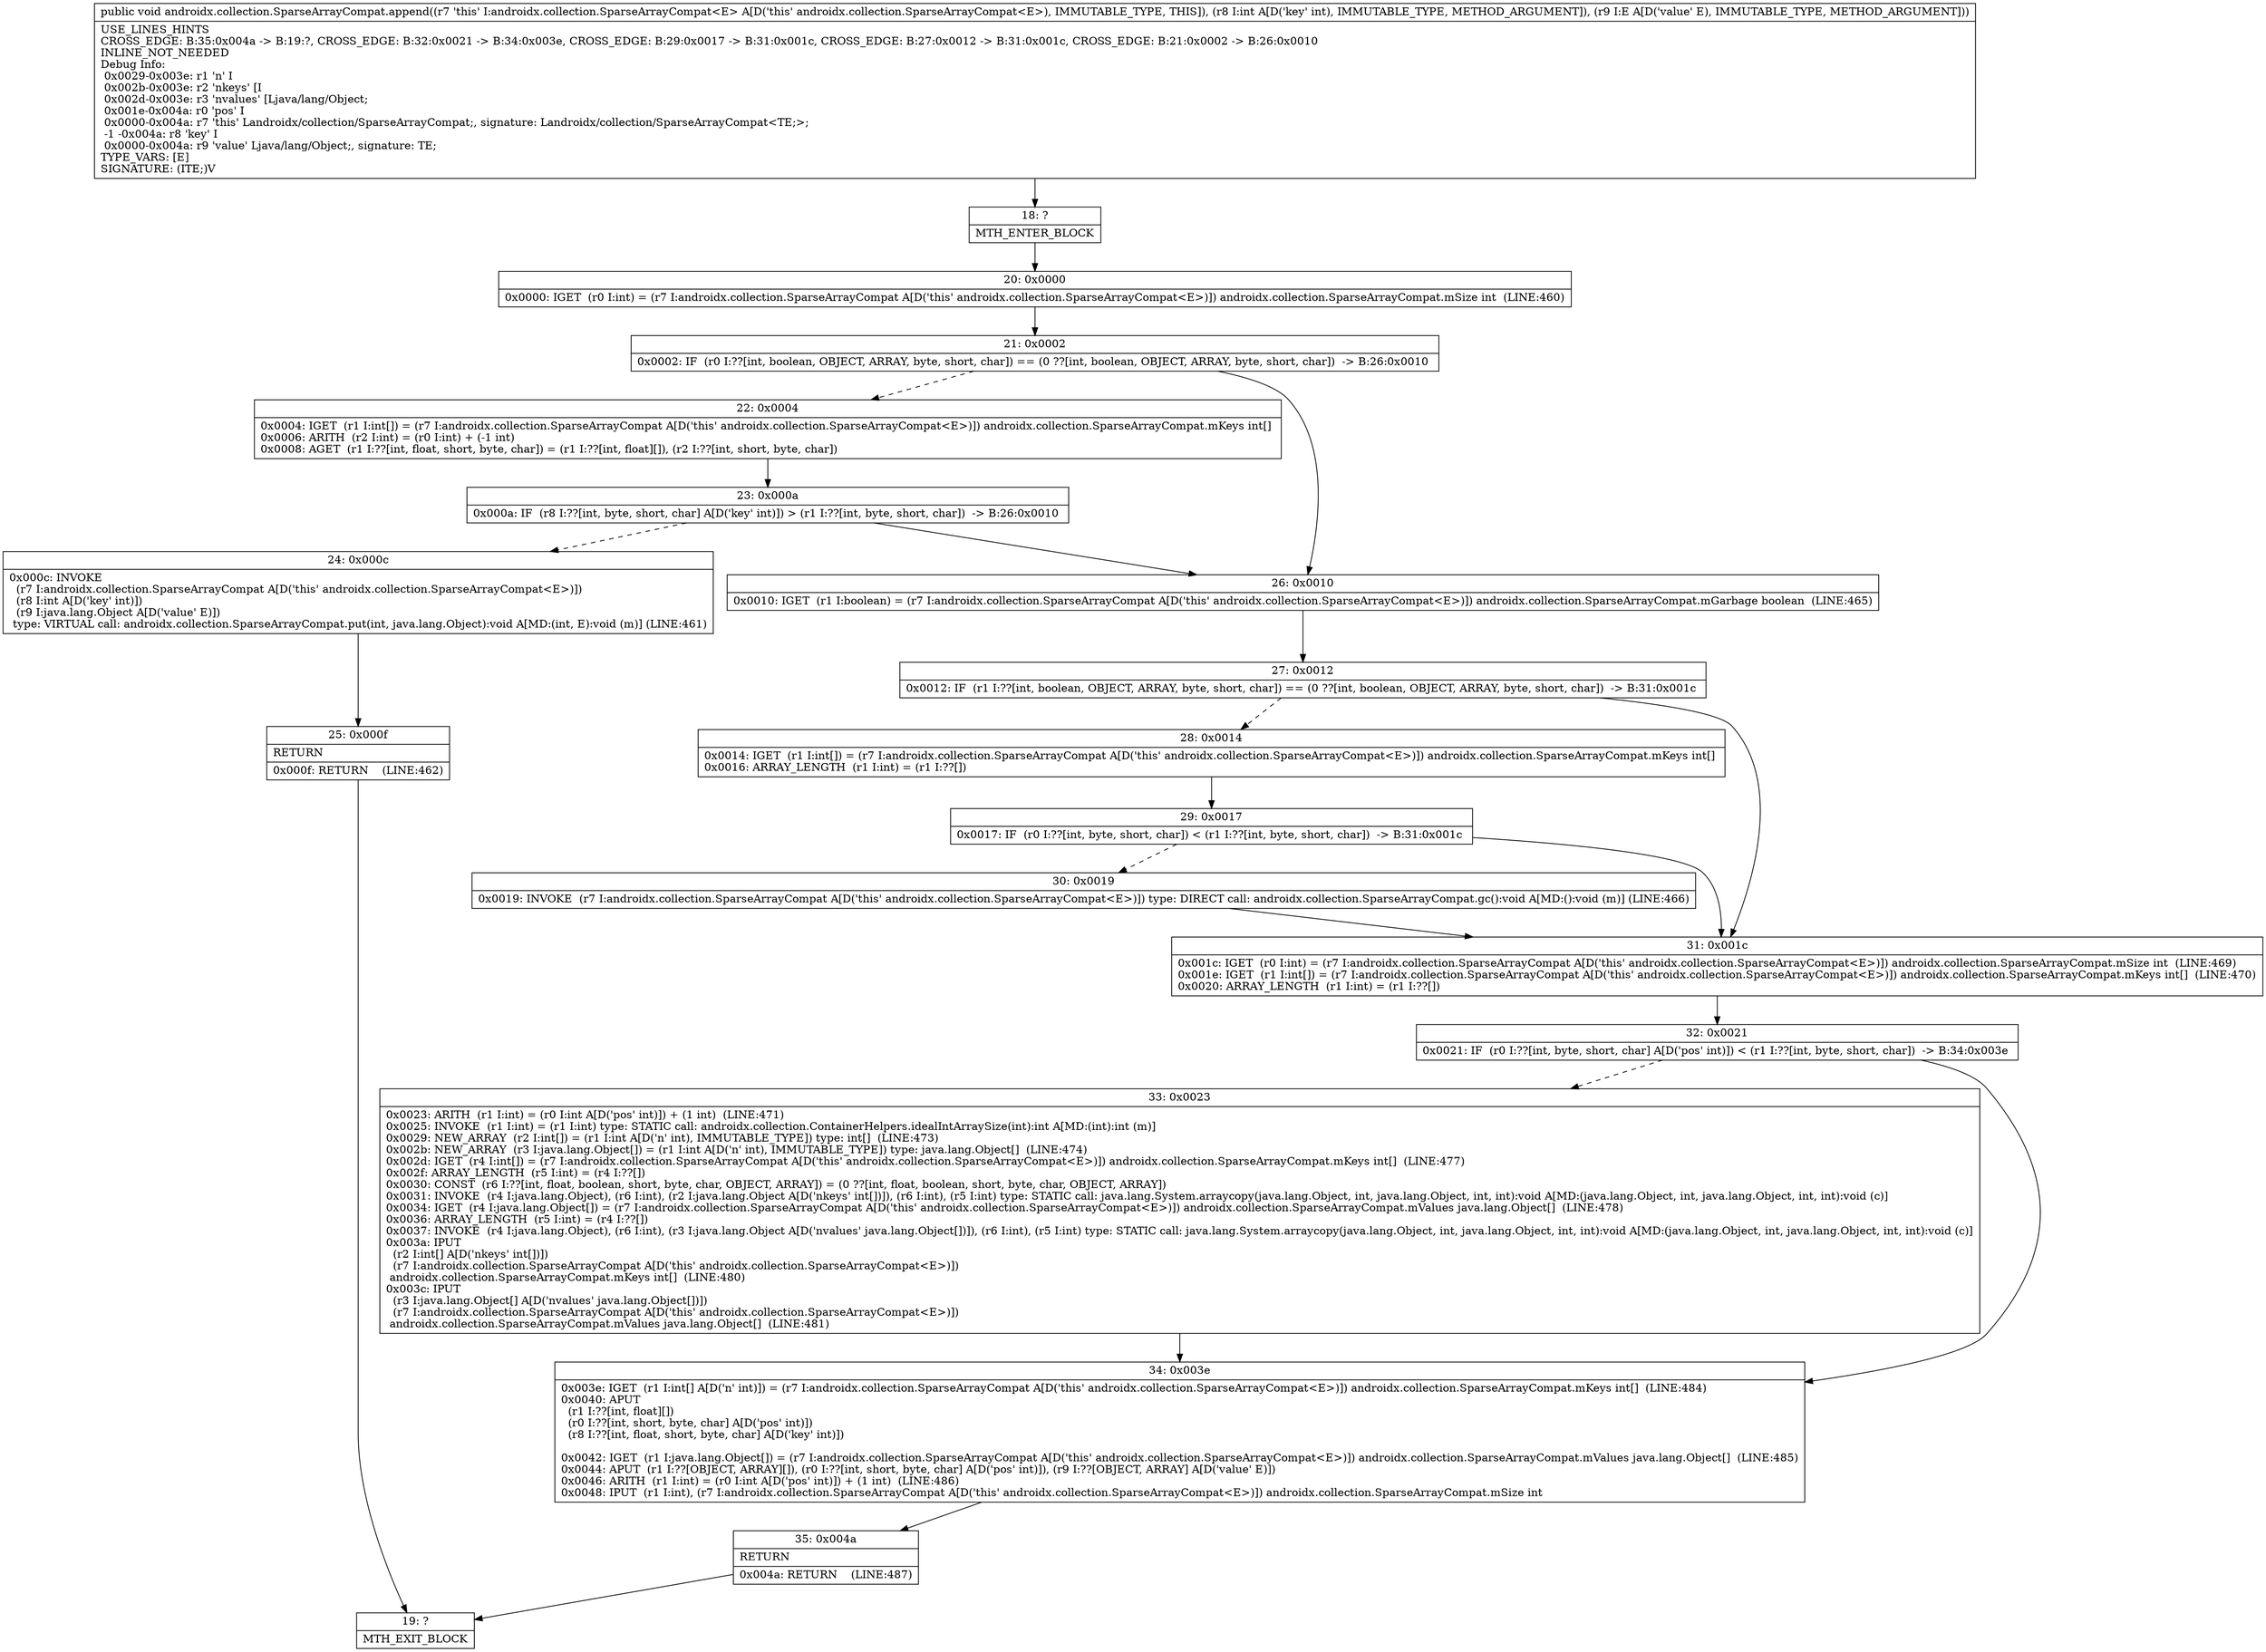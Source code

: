 digraph "CFG forandroidx.collection.SparseArrayCompat.append(ILjava\/lang\/Object;)V" {
Node_18 [shape=record,label="{18\:\ ?|MTH_ENTER_BLOCK\l}"];
Node_20 [shape=record,label="{20\:\ 0x0000|0x0000: IGET  (r0 I:int) = (r7 I:androidx.collection.SparseArrayCompat A[D('this' androidx.collection.SparseArrayCompat\<E\>)]) androidx.collection.SparseArrayCompat.mSize int  (LINE:460)\l}"];
Node_21 [shape=record,label="{21\:\ 0x0002|0x0002: IF  (r0 I:??[int, boolean, OBJECT, ARRAY, byte, short, char]) == (0 ??[int, boolean, OBJECT, ARRAY, byte, short, char])  \-\> B:26:0x0010 \l}"];
Node_22 [shape=record,label="{22\:\ 0x0004|0x0004: IGET  (r1 I:int[]) = (r7 I:androidx.collection.SparseArrayCompat A[D('this' androidx.collection.SparseArrayCompat\<E\>)]) androidx.collection.SparseArrayCompat.mKeys int[] \l0x0006: ARITH  (r2 I:int) = (r0 I:int) + (\-1 int) \l0x0008: AGET  (r1 I:??[int, float, short, byte, char]) = (r1 I:??[int, float][]), (r2 I:??[int, short, byte, char]) \l}"];
Node_23 [shape=record,label="{23\:\ 0x000a|0x000a: IF  (r8 I:??[int, byte, short, char] A[D('key' int)]) \> (r1 I:??[int, byte, short, char])  \-\> B:26:0x0010 \l}"];
Node_24 [shape=record,label="{24\:\ 0x000c|0x000c: INVOKE  \l  (r7 I:androidx.collection.SparseArrayCompat A[D('this' androidx.collection.SparseArrayCompat\<E\>)])\l  (r8 I:int A[D('key' int)])\l  (r9 I:java.lang.Object A[D('value' E)])\l type: VIRTUAL call: androidx.collection.SparseArrayCompat.put(int, java.lang.Object):void A[MD:(int, E):void (m)] (LINE:461)\l}"];
Node_25 [shape=record,label="{25\:\ 0x000f|RETURN\l|0x000f: RETURN    (LINE:462)\l}"];
Node_19 [shape=record,label="{19\:\ ?|MTH_EXIT_BLOCK\l}"];
Node_26 [shape=record,label="{26\:\ 0x0010|0x0010: IGET  (r1 I:boolean) = (r7 I:androidx.collection.SparseArrayCompat A[D('this' androidx.collection.SparseArrayCompat\<E\>)]) androidx.collection.SparseArrayCompat.mGarbage boolean  (LINE:465)\l}"];
Node_27 [shape=record,label="{27\:\ 0x0012|0x0012: IF  (r1 I:??[int, boolean, OBJECT, ARRAY, byte, short, char]) == (0 ??[int, boolean, OBJECT, ARRAY, byte, short, char])  \-\> B:31:0x001c \l}"];
Node_28 [shape=record,label="{28\:\ 0x0014|0x0014: IGET  (r1 I:int[]) = (r7 I:androidx.collection.SparseArrayCompat A[D('this' androidx.collection.SparseArrayCompat\<E\>)]) androidx.collection.SparseArrayCompat.mKeys int[] \l0x0016: ARRAY_LENGTH  (r1 I:int) = (r1 I:??[]) \l}"];
Node_29 [shape=record,label="{29\:\ 0x0017|0x0017: IF  (r0 I:??[int, byte, short, char]) \< (r1 I:??[int, byte, short, char])  \-\> B:31:0x001c \l}"];
Node_30 [shape=record,label="{30\:\ 0x0019|0x0019: INVOKE  (r7 I:androidx.collection.SparseArrayCompat A[D('this' androidx.collection.SparseArrayCompat\<E\>)]) type: DIRECT call: androidx.collection.SparseArrayCompat.gc():void A[MD:():void (m)] (LINE:466)\l}"];
Node_31 [shape=record,label="{31\:\ 0x001c|0x001c: IGET  (r0 I:int) = (r7 I:androidx.collection.SparseArrayCompat A[D('this' androidx.collection.SparseArrayCompat\<E\>)]) androidx.collection.SparseArrayCompat.mSize int  (LINE:469)\l0x001e: IGET  (r1 I:int[]) = (r7 I:androidx.collection.SparseArrayCompat A[D('this' androidx.collection.SparseArrayCompat\<E\>)]) androidx.collection.SparseArrayCompat.mKeys int[]  (LINE:470)\l0x0020: ARRAY_LENGTH  (r1 I:int) = (r1 I:??[]) \l}"];
Node_32 [shape=record,label="{32\:\ 0x0021|0x0021: IF  (r0 I:??[int, byte, short, char] A[D('pos' int)]) \< (r1 I:??[int, byte, short, char])  \-\> B:34:0x003e \l}"];
Node_33 [shape=record,label="{33\:\ 0x0023|0x0023: ARITH  (r1 I:int) = (r0 I:int A[D('pos' int)]) + (1 int)  (LINE:471)\l0x0025: INVOKE  (r1 I:int) = (r1 I:int) type: STATIC call: androidx.collection.ContainerHelpers.idealIntArraySize(int):int A[MD:(int):int (m)]\l0x0029: NEW_ARRAY  (r2 I:int[]) = (r1 I:int A[D('n' int), IMMUTABLE_TYPE]) type: int[]  (LINE:473)\l0x002b: NEW_ARRAY  (r3 I:java.lang.Object[]) = (r1 I:int A[D('n' int), IMMUTABLE_TYPE]) type: java.lang.Object[]  (LINE:474)\l0x002d: IGET  (r4 I:int[]) = (r7 I:androidx.collection.SparseArrayCompat A[D('this' androidx.collection.SparseArrayCompat\<E\>)]) androidx.collection.SparseArrayCompat.mKeys int[]  (LINE:477)\l0x002f: ARRAY_LENGTH  (r5 I:int) = (r4 I:??[]) \l0x0030: CONST  (r6 I:??[int, float, boolean, short, byte, char, OBJECT, ARRAY]) = (0 ??[int, float, boolean, short, byte, char, OBJECT, ARRAY]) \l0x0031: INVOKE  (r4 I:java.lang.Object), (r6 I:int), (r2 I:java.lang.Object A[D('nkeys' int[])]), (r6 I:int), (r5 I:int) type: STATIC call: java.lang.System.arraycopy(java.lang.Object, int, java.lang.Object, int, int):void A[MD:(java.lang.Object, int, java.lang.Object, int, int):void (c)]\l0x0034: IGET  (r4 I:java.lang.Object[]) = (r7 I:androidx.collection.SparseArrayCompat A[D('this' androidx.collection.SparseArrayCompat\<E\>)]) androidx.collection.SparseArrayCompat.mValues java.lang.Object[]  (LINE:478)\l0x0036: ARRAY_LENGTH  (r5 I:int) = (r4 I:??[]) \l0x0037: INVOKE  (r4 I:java.lang.Object), (r6 I:int), (r3 I:java.lang.Object A[D('nvalues' java.lang.Object[])]), (r6 I:int), (r5 I:int) type: STATIC call: java.lang.System.arraycopy(java.lang.Object, int, java.lang.Object, int, int):void A[MD:(java.lang.Object, int, java.lang.Object, int, int):void (c)]\l0x003a: IPUT  \l  (r2 I:int[] A[D('nkeys' int[])])\l  (r7 I:androidx.collection.SparseArrayCompat A[D('this' androidx.collection.SparseArrayCompat\<E\>)])\l androidx.collection.SparseArrayCompat.mKeys int[]  (LINE:480)\l0x003c: IPUT  \l  (r3 I:java.lang.Object[] A[D('nvalues' java.lang.Object[])])\l  (r7 I:androidx.collection.SparseArrayCompat A[D('this' androidx.collection.SparseArrayCompat\<E\>)])\l androidx.collection.SparseArrayCompat.mValues java.lang.Object[]  (LINE:481)\l}"];
Node_34 [shape=record,label="{34\:\ 0x003e|0x003e: IGET  (r1 I:int[] A[D('n' int)]) = (r7 I:androidx.collection.SparseArrayCompat A[D('this' androidx.collection.SparseArrayCompat\<E\>)]) androidx.collection.SparseArrayCompat.mKeys int[]  (LINE:484)\l0x0040: APUT  \l  (r1 I:??[int, float][])\l  (r0 I:??[int, short, byte, char] A[D('pos' int)])\l  (r8 I:??[int, float, short, byte, char] A[D('key' int)])\l \l0x0042: IGET  (r1 I:java.lang.Object[]) = (r7 I:androidx.collection.SparseArrayCompat A[D('this' androidx.collection.SparseArrayCompat\<E\>)]) androidx.collection.SparseArrayCompat.mValues java.lang.Object[]  (LINE:485)\l0x0044: APUT  (r1 I:??[OBJECT, ARRAY][]), (r0 I:??[int, short, byte, char] A[D('pos' int)]), (r9 I:??[OBJECT, ARRAY] A[D('value' E)]) \l0x0046: ARITH  (r1 I:int) = (r0 I:int A[D('pos' int)]) + (1 int)  (LINE:486)\l0x0048: IPUT  (r1 I:int), (r7 I:androidx.collection.SparseArrayCompat A[D('this' androidx.collection.SparseArrayCompat\<E\>)]) androidx.collection.SparseArrayCompat.mSize int \l}"];
Node_35 [shape=record,label="{35\:\ 0x004a|RETURN\l|0x004a: RETURN    (LINE:487)\l}"];
MethodNode[shape=record,label="{public void androidx.collection.SparseArrayCompat.append((r7 'this' I:androidx.collection.SparseArrayCompat\<E\> A[D('this' androidx.collection.SparseArrayCompat\<E\>), IMMUTABLE_TYPE, THIS]), (r8 I:int A[D('key' int), IMMUTABLE_TYPE, METHOD_ARGUMENT]), (r9 I:E A[D('value' E), IMMUTABLE_TYPE, METHOD_ARGUMENT]))  | USE_LINES_HINTS\lCROSS_EDGE: B:35:0x004a \-\> B:19:?, CROSS_EDGE: B:32:0x0021 \-\> B:34:0x003e, CROSS_EDGE: B:29:0x0017 \-\> B:31:0x001c, CROSS_EDGE: B:27:0x0012 \-\> B:31:0x001c, CROSS_EDGE: B:21:0x0002 \-\> B:26:0x0010\lINLINE_NOT_NEEDED\lDebug Info:\l  0x0029\-0x003e: r1 'n' I\l  0x002b\-0x003e: r2 'nkeys' [I\l  0x002d\-0x003e: r3 'nvalues' [Ljava\/lang\/Object;\l  0x001e\-0x004a: r0 'pos' I\l  0x0000\-0x004a: r7 'this' Landroidx\/collection\/SparseArrayCompat;, signature: Landroidx\/collection\/SparseArrayCompat\<TE;\>;\l  \-1 \-0x004a: r8 'key' I\l  0x0000\-0x004a: r9 'value' Ljava\/lang\/Object;, signature: TE;\lTYPE_VARS: [E]\lSIGNATURE: (ITE;)V\l}"];
MethodNode -> Node_18;Node_18 -> Node_20;
Node_20 -> Node_21;
Node_21 -> Node_22[style=dashed];
Node_21 -> Node_26;
Node_22 -> Node_23;
Node_23 -> Node_24[style=dashed];
Node_23 -> Node_26;
Node_24 -> Node_25;
Node_25 -> Node_19;
Node_26 -> Node_27;
Node_27 -> Node_28[style=dashed];
Node_27 -> Node_31;
Node_28 -> Node_29;
Node_29 -> Node_30[style=dashed];
Node_29 -> Node_31;
Node_30 -> Node_31;
Node_31 -> Node_32;
Node_32 -> Node_33[style=dashed];
Node_32 -> Node_34;
Node_33 -> Node_34;
Node_34 -> Node_35;
Node_35 -> Node_19;
}

